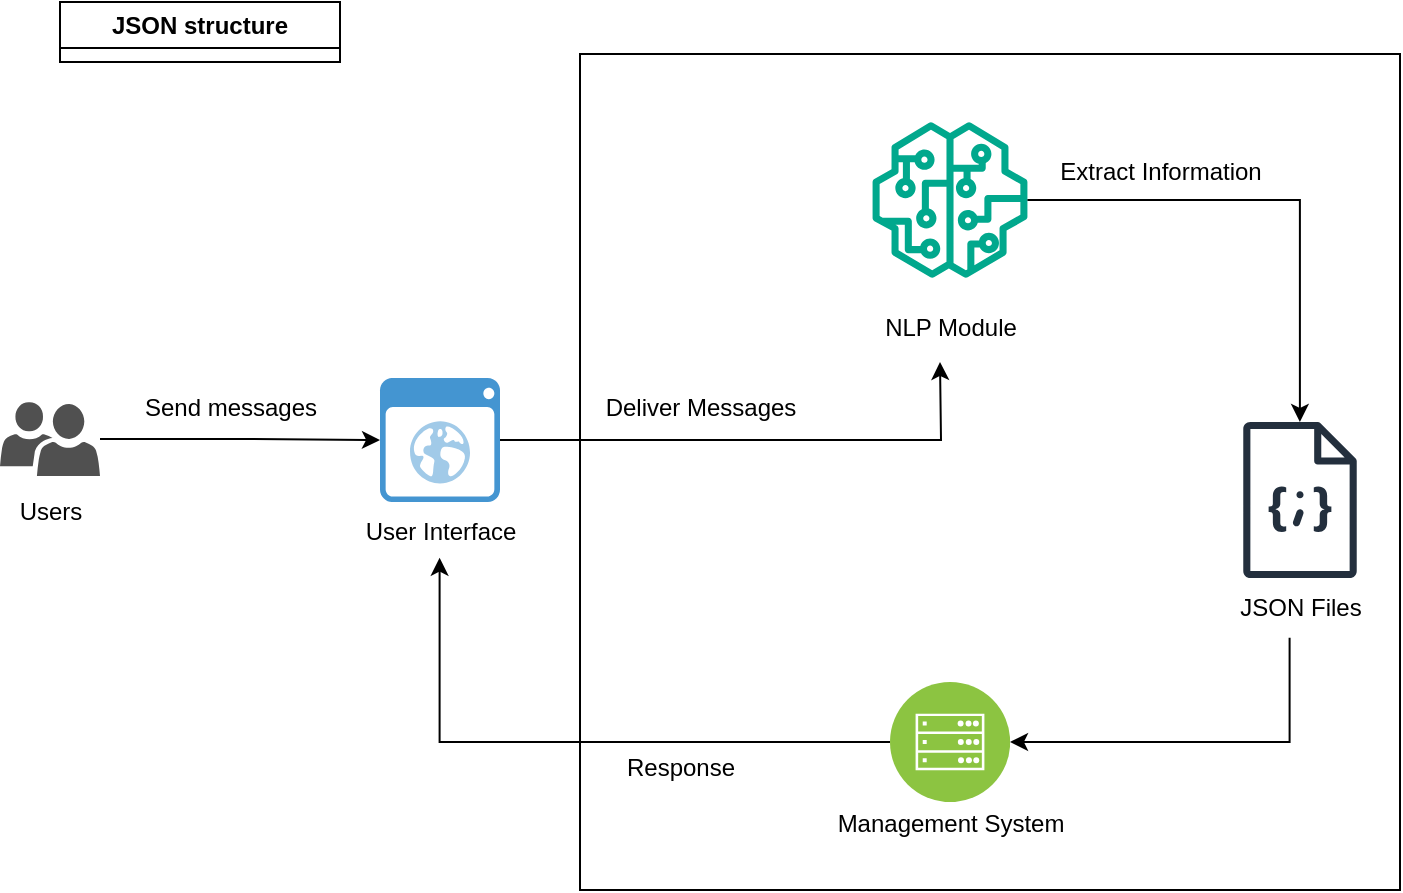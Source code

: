 <mxfile version="24.7.17">
  <diagram name="Page-1" id="zMn6w7YD8imdOvJpt2Xk">
    <mxGraphModel dx="1948" dy="1907" grid="1" gridSize="10" guides="1" tooltips="1" connect="1" arrows="1" fold="1" page="1" pageScale="1" pageWidth="850" pageHeight="1100" math="0" shadow="0">
      <root>
        <mxCell id="0" />
        <mxCell id="1" parent="0" />
        <mxCell id="ho8a_0FHn6UHZhN8TZRO-1" value="" style="rounded=0;whiteSpace=wrap;html=1;" vertex="1" parent="1">
          <mxGeometry x="-370" y="-434" width="410" height="418" as="geometry" />
        </mxCell>
        <mxCell id="ho8a_0FHn6UHZhN8TZRO-2" value="" style="group" vertex="1" connectable="0" parent="1">
          <mxGeometry x="-490" y="-272" width="100" height="92" as="geometry" />
        </mxCell>
        <mxCell id="ho8a_0FHn6UHZhN8TZRO-3" value="" style="shadow=0;dashed=0;html=1;strokeColor=none;fillColor=#4495D1;labelPosition=center;verticalLabelPosition=bottom;verticalAlign=top;align=center;outlineConnect=0;shape=mxgraph.veeam.2d.web_ui;" vertex="1" parent="ho8a_0FHn6UHZhN8TZRO-2">
          <mxGeometry x="20" width="60" height="62" as="geometry" />
        </mxCell>
        <mxCell id="ho8a_0FHn6UHZhN8TZRO-4" value="User Interface" style="text;html=1;align=center;verticalAlign=middle;resizable=0;points=[];autosize=1;strokeColor=none;fillColor=none;" vertex="1" parent="ho8a_0FHn6UHZhN8TZRO-2">
          <mxGeometry y="62" width="100" height="30" as="geometry" />
        </mxCell>
        <mxCell id="ho8a_0FHn6UHZhN8TZRO-5" value="" style="group" vertex="1" connectable="0" parent="1">
          <mxGeometry x="-660" y="-260" width="50" height="70" as="geometry" />
        </mxCell>
        <mxCell id="ho8a_0FHn6UHZhN8TZRO-6" value="" style="sketch=0;pointerEvents=1;shadow=0;dashed=0;html=1;strokeColor=none;labelPosition=center;verticalLabelPosition=bottom;verticalAlign=top;align=center;fillColor=#505050;shape=mxgraph.mscae.intune.user_group" vertex="1" parent="ho8a_0FHn6UHZhN8TZRO-5">
          <mxGeometry width="50" height="37" as="geometry" />
        </mxCell>
        <mxCell id="ho8a_0FHn6UHZhN8TZRO-7" value="Users" style="text;html=1;align=center;verticalAlign=middle;resizable=0;points=[];autosize=1;strokeColor=none;fillColor=none;" vertex="1" parent="ho8a_0FHn6UHZhN8TZRO-5">
          <mxGeometry y="40" width="50" height="30" as="geometry" />
        </mxCell>
        <mxCell id="ho8a_0FHn6UHZhN8TZRO-8" value="" style="group" vertex="1" connectable="0" parent="1">
          <mxGeometry x="-230" y="-390" width="90" height="108" as="geometry" />
        </mxCell>
        <mxCell id="ho8a_0FHn6UHZhN8TZRO-9" value="" style="sketch=0;outlineConnect=0;fontColor=#232F3E;gradientColor=none;fillColor=#01A88D;strokeColor=none;dashed=0;verticalLabelPosition=bottom;verticalAlign=top;align=center;html=1;fontSize=12;fontStyle=0;aspect=fixed;pointerEvents=1;shape=mxgraph.aws4.sagemaker_model;" vertex="1" parent="ho8a_0FHn6UHZhN8TZRO-8">
          <mxGeometry x="6" y="-10" width="78" height="78" as="geometry" />
        </mxCell>
        <mxCell id="ho8a_0FHn6UHZhN8TZRO-10" value="NLP Module" style="text;html=1;align=center;verticalAlign=middle;resizable=0;points=[];autosize=1;strokeColor=none;fillColor=none;" vertex="1" parent="ho8a_0FHn6UHZhN8TZRO-8">
          <mxGeometry y="78" width="90" height="30" as="geometry" />
        </mxCell>
        <mxCell id="ho8a_0FHn6UHZhN8TZRO-11" value="" style="group" vertex="1" connectable="0" parent="1">
          <mxGeometry x="-50" y="-250" width="80" height="108" as="geometry" />
        </mxCell>
        <mxCell id="ho8a_0FHn6UHZhN8TZRO-12" value="" style="sketch=0;outlineConnect=0;fontColor=#232F3E;gradientColor=none;fillColor=#232F3D;strokeColor=none;dashed=0;verticalLabelPosition=bottom;verticalAlign=top;align=center;html=1;fontSize=12;fontStyle=0;aspect=fixed;pointerEvents=1;shape=mxgraph.aws4.json_script;" vertex="1" parent="ho8a_0FHn6UHZhN8TZRO-11">
          <mxGeometry x="11.5" width="57" height="78" as="geometry" />
        </mxCell>
        <mxCell id="ho8a_0FHn6UHZhN8TZRO-13" value="JSON Files" style="text;html=1;align=center;verticalAlign=middle;resizable=0;points=[];autosize=1;strokeColor=none;fillColor=none;" vertex="1" parent="ho8a_0FHn6UHZhN8TZRO-11">
          <mxGeometry y="78" width="80" height="30" as="geometry" />
        </mxCell>
        <mxCell id="ho8a_0FHn6UHZhN8TZRO-14" style="edgeStyle=orthogonalEdgeStyle;rounded=0;orthogonalLoop=1;jettySize=auto;html=1;" edge="1" parent="1" source="ho8a_0FHn6UHZhN8TZRO-6" target="ho8a_0FHn6UHZhN8TZRO-3">
          <mxGeometry relative="1" as="geometry" />
        </mxCell>
        <mxCell id="ho8a_0FHn6UHZhN8TZRO-15" style="edgeStyle=orthogonalEdgeStyle;rounded=0;orthogonalLoop=1;jettySize=auto;html=1;" edge="1" parent="1" source="ho8a_0FHn6UHZhN8TZRO-3">
          <mxGeometry relative="1" as="geometry">
            <mxPoint x="-190" y="-280" as="targetPoint" />
          </mxGeometry>
        </mxCell>
        <mxCell id="ho8a_0FHn6UHZhN8TZRO-16" value="" style="group" vertex="1" connectable="0" parent="1">
          <mxGeometry x="-255" y="-120" width="140" height="85.5" as="geometry" />
        </mxCell>
        <mxCell id="ho8a_0FHn6UHZhN8TZRO-17" value="" style="image;aspect=fixed;perimeter=ellipsePerimeter;html=1;align=center;shadow=0;dashed=0;fontColor=#4277BB;labelBackgroundColor=default;fontSize=12;spacingTop=3;image=img/lib/ibm/infrastructure/mobile_backend.svg;" vertex="1" parent="ho8a_0FHn6UHZhN8TZRO-16">
          <mxGeometry x="40" width="60" height="60" as="geometry" />
        </mxCell>
        <mxCell id="ho8a_0FHn6UHZhN8TZRO-18" value="Management System" style="text;html=1;align=center;verticalAlign=middle;resizable=0;points=[];autosize=1;strokeColor=none;fillColor=none;" vertex="1" parent="ho8a_0FHn6UHZhN8TZRO-16">
          <mxGeometry y="55.5" width="140" height="30" as="geometry" />
        </mxCell>
        <mxCell id="ho8a_0FHn6UHZhN8TZRO-19" style="edgeStyle=orthogonalEdgeStyle;rounded=0;orthogonalLoop=1;jettySize=auto;html=1;entryX=1;entryY=0.5;entryDx=0;entryDy=0;exitX=0.435;exitY=0.994;exitDx=0;exitDy=0;exitPerimeter=0;" edge="1" parent="1" source="ho8a_0FHn6UHZhN8TZRO-13" target="ho8a_0FHn6UHZhN8TZRO-17">
          <mxGeometry relative="1" as="geometry" />
        </mxCell>
        <mxCell id="ho8a_0FHn6UHZhN8TZRO-20" style="edgeStyle=orthogonalEdgeStyle;rounded=0;orthogonalLoop=1;jettySize=auto;html=1;entryX=0.498;entryY=0.928;entryDx=0;entryDy=0;entryPerimeter=0;" edge="1" parent="1" source="ho8a_0FHn6UHZhN8TZRO-17" target="ho8a_0FHn6UHZhN8TZRO-4">
          <mxGeometry relative="1" as="geometry" />
        </mxCell>
        <mxCell id="ho8a_0FHn6UHZhN8TZRO-21" style="edgeStyle=orthogonalEdgeStyle;rounded=0;orthogonalLoop=1;jettySize=auto;html=1;" edge="1" parent="1" source="ho8a_0FHn6UHZhN8TZRO-9" target="ho8a_0FHn6UHZhN8TZRO-12">
          <mxGeometry relative="1" as="geometry" />
        </mxCell>
        <mxCell id="ho8a_0FHn6UHZhN8TZRO-22" value="Send messages" style="text;html=1;align=center;verticalAlign=middle;resizable=0;points=[];autosize=1;strokeColor=none;fillColor=none;" vertex="1" parent="1">
          <mxGeometry x="-600" y="-272" width="110" height="30" as="geometry" />
        </mxCell>
        <mxCell id="ho8a_0FHn6UHZhN8TZRO-23" value="Deliver Messages" style="text;html=1;align=center;verticalAlign=middle;resizable=0;points=[];autosize=1;strokeColor=none;fillColor=none;" vertex="1" parent="1">
          <mxGeometry x="-370" y="-272" width="120" height="30" as="geometry" />
        </mxCell>
        <mxCell id="ho8a_0FHn6UHZhN8TZRO-24" value="Extract Information" style="text;html=1;align=center;verticalAlign=middle;resizable=0;points=[];autosize=1;strokeColor=none;fillColor=none;" vertex="1" parent="1">
          <mxGeometry x="-140" y="-390" width="120" height="30" as="geometry" />
        </mxCell>
        <mxCell id="ho8a_0FHn6UHZhN8TZRO-25" value="Response" style="text;html=1;align=center;verticalAlign=middle;resizable=0;points=[];autosize=1;strokeColor=none;fillColor=none;" vertex="1" parent="1">
          <mxGeometry x="-360" y="-92.25" width="80" height="30" as="geometry" />
        </mxCell>
        <mxCell id="ho8a_0FHn6UHZhN8TZRO-26" value="JSON structure" style="swimlane;whiteSpace=wrap;html=1;" vertex="1" collapsed="1" parent="1">
          <mxGeometry x="-630" y="-460" width="140" height="30" as="geometry">
            <mxRectangle x="-630" y="-550" width="280" height="416" as="alternateBounds" />
          </mxGeometry>
        </mxCell>
        <mxCell id="ho8a_0FHn6UHZhN8TZRO-27" value="&lt;div&gt;{&lt;/div&gt;&lt;div&gt;&amp;nbsp; &quot;users&quot;: [&lt;/div&gt;&lt;div&gt;&amp;nbsp; &amp;nbsp; {&lt;/div&gt;&lt;div&gt;&amp;nbsp; &amp;nbsp; &amp;nbsp; &quot;user_id&quot;: &quot;string&quot;,&lt;/div&gt;&lt;div&gt;&amp;nbsp; &amp;nbsp; &amp;nbsp; &quot;name&quot;: &quot;string&quot;,&lt;/div&gt;&lt;div&gt;&amp;nbsp; &amp;nbsp; &amp;nbsp; &quot;availability&quot;: [&lt;/div&gt;&lt;div&gt;&amp;nbsp; &amp;nbsp; &amp;nbsp; &amp;nbsp; {&lt;/div&gt;&lt;div&gt;&amp;nbsp; &amp;nbsp; &amp;nbsp; &amp;nbsp; &amp;nbsp; &quot;day&quot;: &quot;string&quot;,&lt;/div&gt;&lt;div&gt;&amp;nbsp; &amp;nbsp; &amp;nbsp; &amp;nbsp; &amp;nbsp; &quot;start_time&quot;: &quot;HH:MM&quot;,&lt;/div&gt;&lt;div&gt;&amp;nbsp; &amp;nbsp; &amp;nbsp; &amp;nbsp; &amp;nbsp; &quot;end_time&quot;: &quot;HH:MM&quot;&lt;/div&gt;&lt;div&gt;&amp;nbsp; &amp;nbsp; &amp;nbsp; &amp;nbsp; }&lt;/div&gt;&lt;div&gt;&amp;nbsp; &amp;nbsp; &amp;nbsp; ],&lt;/div&gt;&lt;div&gt;&amp;nbsp; &amp;nbsp; &amp;nbsp; &quot;constraints&quot;: [&lt;/div&gt;&lt;div&gt;&amp;nbsp; &amp;nbsp; &amp;nbsp; &amp;nbsp; {&lt;/div&gt;&lt;div&gt;&amp;nbsp; &amp;nbsp; &amp;nbsp; &amp;nbsp; &amp;nbsp; &quot;type&quot;: &quot;string&quot;,&amp;nbsp;&lt;/div&gt;&lt;div&gt;&amp;nbsp; &amp;nbsp; &amp;nbsp; &amp;nbsp; &amp;nbsp; &quot;day&quot;: &quot;string&quot;,&lt;/div&gt;&lt;div&gt;&amp;nbsp; &amp;nbsp; &amp;nbsp; &amp;nbsp; &amp;nbsp; &quot;start_time&quot;: &quot;HH:MM&quot;,&amp;nbsp;&lt;/div&gt;&lt;div&gt;&amp;nbsp; &amp;nbsp; &amp;nbsp; &amp;nbsp; &amp;nbsp; &quot;end_time&quot;: &quot;HH:MM&quot;,&amp;nbsp;&amp;nbsp;&lt;/div&gt;&lt;div&gt;&amp;nbsp; &amp;nbsp; &amp;nbsp; &amp;nbsp; &amp;nbsp; &quot;message&quot;: &quot;string&quot;&amp;nbsp; &amp;nbsp;&amp;nbsp;&lt;/div&gt;&lt;div&gt;&amp;nbsp; &amp;nbsp; &amp;nbsp; ],&lt;/div&gt;&lt;div&gt;&amp;nbsp; &amp;nbsp; &amp;nbsp; &quot;preferences&quot;: {&lt;/div&gt;&lt;div&gt;&amp;nbsp; &amp;nbsp; &amp;nbsp; &amp;nbsp; &quot;preferred_time_of_day&quot;: &quot;string&quot;,&amp;nbsp;&lt;/div&gt;&lt;div&gt;&amp;nbsp; &amp;nbsp; &amp;nbsp; &amp;nbsp; &quot;notes&quot;: &quot;string&quot;&lt;/div&gt;&lt;div&gt;&amp;nbsp; &amp;nbsp; &amp;nbsp; }&lt;/div&gt;&lt;div&gt;&amp;nbsp; &amp;nbsp; }&lt;/div&gt;&lt;div&gt;&amp;nbsp; ]&lt;/div&gt;&lt;div&gt;}&lt;/div&gt;&lt;div&gt;&lt;br&gt;&lt;/div&gt;" style="text;html=1;align=left;verticalAlign=middle;resizable=0;points=[];autosize=1;strokeColor=none;fillColor=none;" vertex="1" parent="ho8a_0FHn6UHZhN8TZRO-26">
          <mxGeometry y="16" width="230" height="420" as="geometry" />
        </mxCell>
      </root>
    </mxGraphModel>
  </diagram>
</mxfile>
